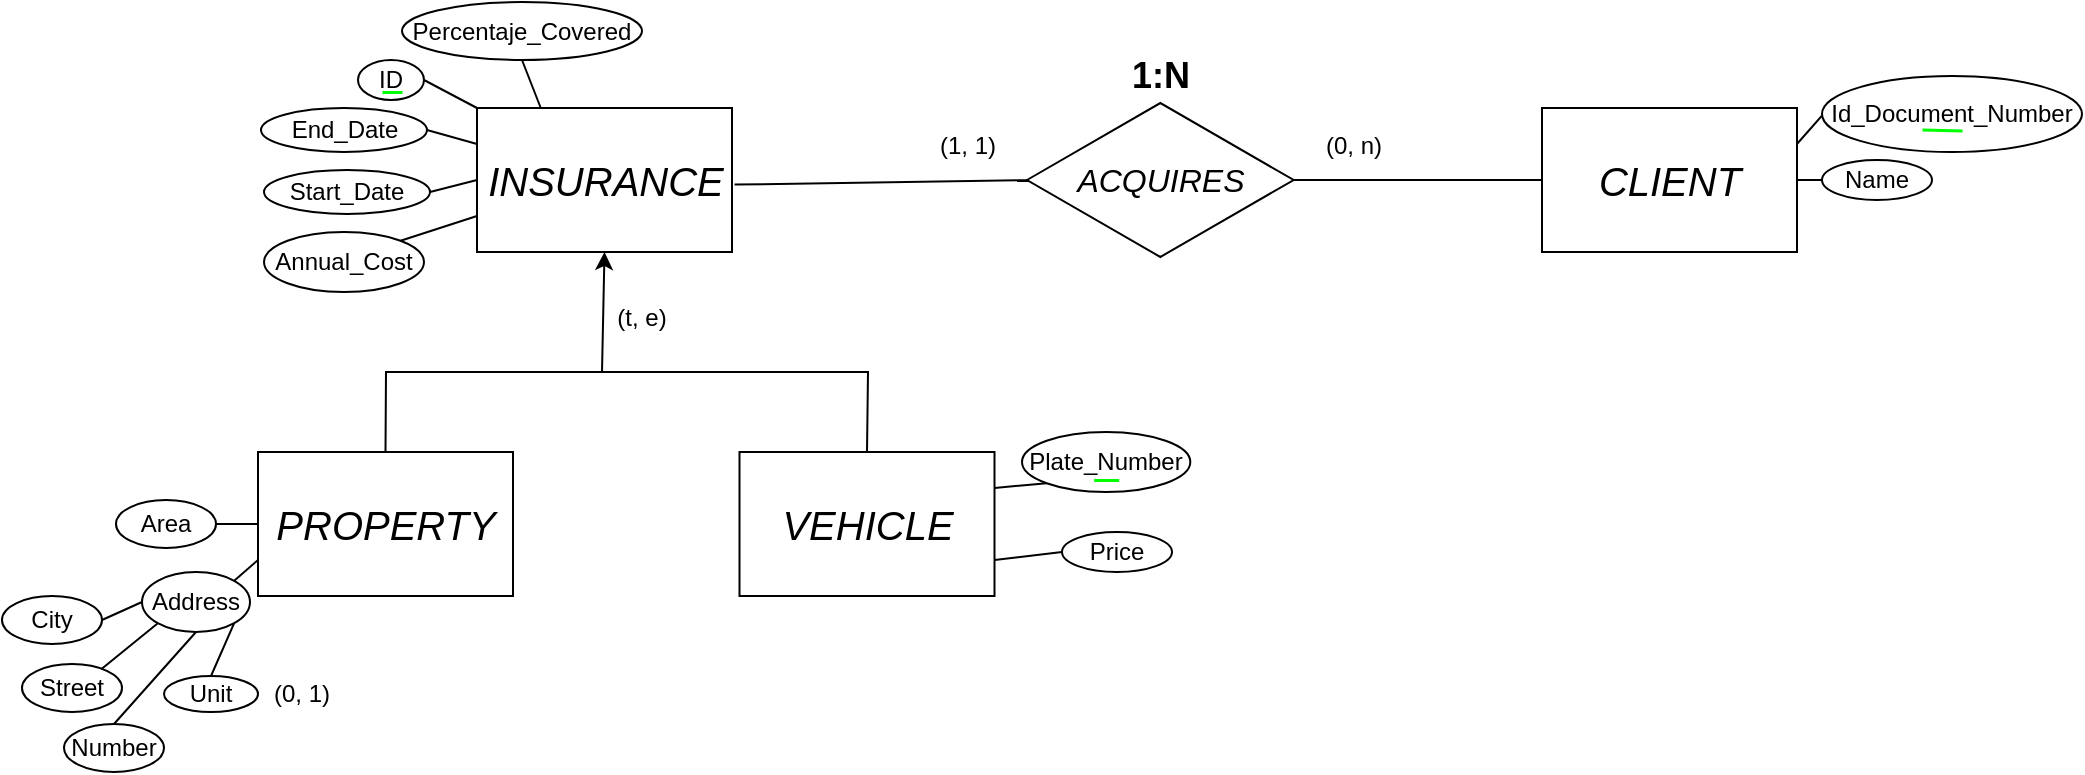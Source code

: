 <mxfile version="24.7.8">
  <diagram name="Página-1" id="oE5SToJG6d0fqBrR_LVp">
    <mxGraphModel dx="118" dy="73" grid="1" gridSize="10" guides="1" tooltips="1" connect="1" arrows="1" fold="1" page="1" pageScale="1" pageWidth="1169" pageHeight="827" math="0" shadow="0">
      <root>
        <mxCell id="0" />
        <mxCell id="1" parent="0" />
        <mxCell id="l5UG1TYHH5k3Dn63BQr8-16" value="Plate_Number" style="ellipse;whiteSpace=wrap;html=1;fillColor=none;" parent="1" vertex="1">
          <mxGeometry x="530.0" y="470" width="84.16" height="30" as="geometry" />
        </mxCell>
        <mxCell id="SnB1N_KesckS_-LBV5Pf-40" value="&lt;span style=&quot;font-size: 20px;&quot;&gt;&lt;i&gt;INSURANCE&lt;/i&gt;&lt;/span&gt;" style="rounded=0;whiteSpace=wrap;html=1;fillColor=none;align=center;" parent="1" vertex="1">
          <mxGeometry x="257.5" y="308" width="127.5" height="72" as="geometry" />
        </mxCell>
        <mxCell id="SnB1N_KesckS_-LBV5Pf-41" value="&lt;i&gt;&lt;font style=&quot;font-size: 16px;&quot;&gt;ACQUIRES&lt;/font&gt;&lt;/i&gt;" style="html=1;whiteSpace=wrap;aspect=fixed;shape=isoRectangle;fillColor=none;" parent="1" vertex="1">
          <mxGeometry x="532.5" y="304" width="133.34" height="80" as="geometry" />
        </mxCell>
        <mxCell id="SnB1N_KesckS_-LBV5Pf-52" value="(1, 1)" style="text;html=1;align=center;verticalAlign=middle;whiteSpace=wrap;rounded=0;" parent="1" vertex="1">
          <mxGeometry x="472.5" y="312" width="60" height="30" as="geometry" />
        </mxCell>
        <mxCell id="SnB1N_KesckS_-LBV5Pf-53" value="(0, n)" style="text;html=1;align=center;verticalAlign=middle;whiteSpace=wrap;rounded=0;" parent="1" vertex="1">
          <mxGeometry x="665.84" y="312" width="60" height="30" as="geometry" />
        </mxCell>
        <mxCell id="SnB1N_KesckS_-LBV5Pf-55" value="" style="endArrow=none;html=1;rounded=0;strokeWidth=1.5;strokeColor=#00ff00;" parent="1" edge="1">
          <mxGeometry width="50" height="50" relative="1" as="geometry">
            <mxPoint x="980" y="318.75" as="sourcePoint" />
            <mxPoint x="1000" y="319.25" as="targetPoint" />
          </mxGeometry>
        </mxCell>
        <mxCell id="SnB1N_KesckS_-LBV5Pf-58" style="edgeStyle=orthogonalEdgeStyle;rounded=0;orthogonalLoop=1;jettySize=auto;html=1;exitX=0.5;exitY=1;exitDx=0;exitDy=0;" parent="1" edge="1">
          <mxGeometry relative="1" as="geometry">
            <mxPoint x="300.0" y="330" as="sourcePoint" />
            <mxPoint x="300.0" y="330" as="targetPoint" />
          </mxGeometry>
        </mxCell>
        <mxCell id="SnB1N_KesckS_-LBV5Pf-65" value="" style="endArrow=none;html=1;rounded=0;strokeWidth=1.5;strokeColor=#00ff00;jumpSize=6;endSize=6;" parent="1" edge="1">
          <mxGeometry width="50" height="50" relative="1" as="geometry">
            <mxPoint x="210" y="300" as="sourcePoint" />
            <mxPoint x="220" y="300" as="targetPoint" />
          </mxGeometry>
        </mxCell>
        <mxCell id="DN17GnSG9GedcZI6rVrl-2" value="&lt;span style=&quot;font-size: 20px;&quot;&gt;&lt;i&gt;CLIENT&lt;/i&gt;&lt;/span&gt;" style="rounded=0;whiteSpace=wrap;html=1;fillColor=none;align=center;" parent="1" vertex="1">
          <mxGeometry x="790" y="308" width="127.5" height="72" as="geometry" />
        </mxCell>
        <mxCell id="DN17GnSG9GedcZI6rVrl-3" value="" style="endArrow=none;html=1;rounded=0;exitX=1.01;exitY=0.532;exitDx=0;exitDy=0;exitPerimeter=0;entryX=0.007;entryY=0.501;entryDx=0;entryDy=0;entryPerimeter=0;" parent="1" source="SnB1N_KesckS_-LBV5Pf-40" target="SnB1N_KesckS_-LBV5Pf-41" edge="1">
          <mxGeometry width="50" height="50" relative="1" as="geometry">
            <mxPoint x="440" y="369" as="sourcePoint" />
            <mxPoint x="530" y="344" as="targetPoint" />
          </mxGeometry>
        </mxCell>
        <mxCell id="DN17GnSG9GedcZI6rVrl-5" value="" style="endArrow=none;html=1;rounded=0;exitX=0.999;exitY=0.5;exitDx=0;exitDy=0;exitPerimeter=0;entryX=0;entryY=0.5;entryDx=0;entryDy=0;" parent="1" source="SnB1N_KesckS_-LBV5Pf-41" target="DN17GnSG9GedcZI6rVrl-2" edge="1">
          <mxGeometry width="50" height="50" relative="1" as="geometry">
            <mxPoint x="665.843" y="345.36" as="sourcePoint" />
            <mxPoint x="826.87" y="354" as="targetPoint" />
          </mxGeometry>
        </mxCell>
        <mxCell id="DN17GnSG9GedcZI6rVrl-18" value="" style="endArrow=none;html=1;rounded=0;entryX=-0.001;entryY=0.525;entryDx=0;entryDy=0;exitX=1;exitY=0.25;exitDx=0;exitDy=0;entryPerimeter=0;" parent="1" source="DN17GnSG9GedcZI6rVrl-2" target="l5UG1TYHH5k3Dn63BQr8-19" edge="1">
          <mxGeometry width="50" height="50" relative="1" as="geometry">
            <mxPoint x="630" y="412" as="sourcePoint" />
            <mxPoint x="949.017" y="303.553" as="targetPoint" />
          </mxGeometry>
        </mxCell>
        <mxCell id="DN17GnSG9GedcZI6rVrl-19" value="" style="endArrow=none;html=1;rounded=0;entryX=0;entryY=0.5;entryDx=0;entryDy=0;exitX=1;exitY=0.5;exitDx=0;exitDy=0;" parent="1" source="DN17GnSG9GedcZI6rVrl-2" target="l5UG1TYHH5k3Dn63BQr8-18" edge="1">
          <mxGeometry width="50" height="50" relative="1" as="geometry">
            <mxPoint x="928" y="318" as="sourcePoint" />
            <mxPoint x="940.0" y="350" as="targetPoint" />
          </mxGeometry>
        </mxCell>
        <mxCell id="DN17GnSG9GedcZI6rVrl-20" value="" style="endArrow=none;html=1;rounded=0;entryX=0.25;entryY=0;entryDx=0;entryDy=0;exitX=0.5;exitY=1;exitDx=0;exitDy=0;" parent="1" source="l5UG1TYHH5k3Dn63BQr8-15" target="SnB1N_KesckS_-LBV5Pf-40" edge="1">
          <mxGeometry width="50" height="50" relative="1" as="geometry">
            <mxPoint x="280" y="290" as="sourcePoint" />
            <mxPoint x="260" y="300" as="targetPoint" />
          </mxGeometry>
        </mxCell>
        <mxCell id="DN17GnSG9GedcZI6rVrl-21" value="" style="endArrow=none;html=1;rounded=0;entryX=0;entryY=0;entryDx=0;entryDy=0;exitX=1;exitY=0.5;exitDx=0;exitDy=0;" parent="1" source="l5UG1TYHH5k3Dn63BQr8-13" target="SnB1N_KesckS_-LBV5Pf-40" edge="1">
          <mxGeometry width="50" height="50" relative="1" as="geometry">
            <mxPoint x="205.0" y="294" as="sourcePoint" />
            <mxPoint x="268" y="318" as="targetPoint" />
          </mxGeometry>
        </mxCell>
        <mxCell id="DN17GnSG9GedcZI6rVrl-22" value="" style="endArrow=none;html=1;rounded=0;entryX=0;entryY=0.25;entryDx=0;entryDy=0;exitX=1;exitY=0.5;exitDx=0;exitDy=0;" parent="1" source="l5UG1TYHH5k3Dn63BQr8-10" target="SnB1N_KesckS_-LBV5Pf-40" edge="1">
          <mxGeometry width="50" height="50" relative="1" as="geometry">
            <mxPoint x="182.0" y="290" as="sourcePoint" />
            <mxPoint x="267" y="336" as="targetPoint" />
          </mxGeometry>
        </mxCell>
        <mxCell id="DN17GnSG9GedcZI6rVrl-23" value="" style="endArrow=none;html=1;rounded=0;entryX=0;entryY=0.5;entryDx=0;entryDy=0;exitX=1;exitY=0.5;exitDx=0;exitDy=0;" parent="1" source="l5UG1TYHH5k3Dn63BQr8-9" target="SnB1N_KesckS_-LBV5Pf-40" edge="1">
          <mxGeometry width="50" height="50" relative="1" as="geometry">
            <mxPoint x="164.92" y="339.08" as="sourcePoint" />
            <mxPoint x="267" y="354" as="targetPoint" />
          </mxGeometry>
        </mxCell>
        <mxCell id="DN17GnSG9GedcZI6rVrl-24" value="" style="endArrow=none;html=1;rounded=0;entryX=0;entryY=0.75;entryDx=0;entryDy=0;exitX=1;exitY=0;exitDx=0;exitDy=0;" parent="1" source="l5UG1TYHH5k3Dn63BQr8-8" target="SnB1N_KesckS_-LBV5Pf-40" edge="1">
          <mxGeometry width="50" height="50" relative="1" as="geometry">
            <mxPoint x="170.577" y="421.423" as="sourcePoint" />
            <mxPoint x="267" y="377" as="targetPoint" />
            <Array as="points" />
          </mxGeometry>
        </mxCell>
        <mxCell id="DN17GnSG9GedcZI6rVrl-30" value="&lt;span style=&quot;font-size: 20px;&quot;&gt;&lt;i&gt;PROPERTY&lt;/i&gt;&lt;/span&gt;" style="rounded=0;whiteSpace=wrap;html=1;fillColor=none;align=center;" parent="1" vertex="1">
          <mxGeometry x="148" y="480" width="127.5" height="72" as="geometry" />
        </mxCell>
        <mxCell id="DN17GnSG9GedcZI6rVrl-31" value="&lt;span style=&quot;font-size: 20px;&quot;&gt;&lt;i&gt;VEHICLE&lt;/i&gt;&lt;/span&gt;" style="rounded=0;whiteSpace=wrap;html=1;fillColor=none;align=center;" parent="1" vertex="1">
          <mxGeometry x="388.75" y="480" width="127.5" height="72" as="geometry" />
        </mxCell>
        <mxCell id="DN17GnSG9GedcZI6rVrl-32" value="" style="endArrow=none;html=1;rounded=0;exitX=0.5;exitY=0;exitDx=0;exitDy=0;entryX=0.5;entryY=0;entryDx=0;entryDy=0;" parent="1" source="DN17GnSG9GedcZI6rVrl-30" target="DN17GnSG9GedcZI6rVrl-31" edge="1">
          <mxGeometry width="50" height="50" relative="1" as="geometry">
            <mxPoint x="131" y="431" as="sourcePoint" />
            <mxPoint x="470" y="440" as="targetPoint" />
            <Array as="points">
              <mxPoint x="212" y="440" />
              <mxPoint x="453" y="440" />
            </Array>
          </mxGeometry>
        </mxCell>
        <mxCell id="DN17GnSG9GedcZI6rVrl-33" value="" style="endArrow=classic;html=1;rounded=0;entryX=0.5;entryY=1;entryDx=0;entryDy=0;" parent="1" target="SnB1N_KesckS_-LBV5Pf-40" edge="1">
          <mxGeometry width="50" height="50" relative="1" as="geometry">
            <mxPoint x="320" y="440" as="sourcePoint" />
            <mxPoint x="410" y="430" as="targetPoint" />
          </mxGeometry>
        </mxCell>
        <mxCell id="DN17GnSG9GedcZI6rVrl-38" value="" style="endArrow=none;html=1;rounded=0;entryX=0;entryY=1;entryDx=0;entryDy=0;exitX=1;exitY=0.25;exitDx=0;exitDy=0;" parent="1" source="DN17GnSG9GedcZI6rVrl-31" target="l5UG1TYHH5k3Dn63BQr8-16" edge="1">
          <mxGeometry width="50" height="50" relative="1" as="geometry">
            <mxPoint x="520" y="480" as="sourcePoint" />
            <mxPoint x="530.0" y="464" as="targetPoint" />
          </mxGeometry>
        </mxCell>
        <mxCell id="DN17GnSG9GedcZI6rVrl-39" value="" style="endArrow=none;html=1;rounded=0;exitX=1;exitY=0.75;exitDx=0;exitDy=0;entryX=0;entryY=0.5;entryDx=0;entryDy=0;" parent="1" source="DN17GnSG9GedcZI6rVrl-31" target="l5UG1TYHH5k3Dn63BQr8-17" edge="1">
          <mxGeometry width="50" height="50" relative="1" as="geometry">
            <mxPoint x="526" y="490" as="sourcePoint" />
            <mxPoint x="550.0" y="540.0" as="targetPoint" />
          </mxGeometry>
        </mxCell>
        <mxCell id="DN17GnSG9GedcZI6rVrl-40" value="" style="endArrow=none;html=1;rounded=0;strokeWidth=1.5;strokeColor=#00ff00;" parent="1" edge="1">
          <mxGeometry width="50" height="50" relative="1" as="geometry">
            <mxPoint x="565.83" y="494" as="sourcePoint" />
            <mxPoint x="578.33" y="494" as="targetPoint" />
          </mxGeometry>
        </mxCell>
        <mxCell id="DN17GnSG9GedcZI6rVrl-42" value="Address" style="ellipse;whiteSpace=wrap;html=1;fillColor=none;" parent="1" vertex="1">
          <mxGeometry x="90" y="540" width="54" height="30" as="geometry" />
        </mxCell>
        <mxCell id="DN17GnSG9GedcZI6rVrl-47" value="" style="endArrow=none;html=1;rounded=0;exitX=1;exitY=0.5;exitDx=0;exitDy=0;entryX=0;entryY=0.5;entryDx=0;entryDy=0;" parent="1" source="l5UG1TYHH5k3Dn63BQr8-6" target="DN17GnSG9GedcZI6rVrl-30" edge="1">
          <mxGeometry width="50" height="50" relative="1" as="geometry">
            <mxPoint x="120" y="516" as="sourcePoint" />
            <mxPoint x="180" y="550" as="targetPoint" />
          </mxGeometry>
        </mxCell>
        <mxCell id="DN17GnSG9GedcZI6rVrl-48" value="" style="endArrow=none;html=1;rounded=0;exitX=1;exitY=0;exitDx=0;exitDy=0;entryX=0;entryY=0.75;entryDx=0;entryDy=0;" parent="1" source="DN17GnSG9GedcZI6rVrl-42" target="DN17GnSG9GedcZI6rVrl-30" edge="1">
          <mxGeometry width="50" height="50" relative="1" as="geometry">
            <mxPoint x="130" y="526" as="sourcePoint" />
            <mxPoint x="158" y="526" as="targetPoint" />
          </mxGeometry>
        </mxCell>
        <mxCell id="DN17GnSG9GedcZI6rVrl-49" value="" style="endArrow=none;html=1;rounded=0;entryX=0;entryY=0.5;entryDx=0;entryDy=0;exitX=1;exitY=0.5;exitDx=0;exitDy=0;" parent="1" source="l5UG1TYHH5k3Dn63BQr8-5" target="DN17GnSG9GedcZI6rVrl-42" edge="1">
          <mxGeometry width="50" height="50" relative="1" as="geometry">
            <mxPoint x="60" y="570" as="sourcePoint" />
            <mxPoint x="82" y="578" as="targetPoint" />
          </mxGeometry>
        </mxCell>
        <mxCell id="DN17GnSG9GedcZI6rVrl-51" value="" style="endArrow=none;html=1;rounded=0;exitX=0.792;exitY=0.108;exitDx=0;exitDy=0;entryX=0;entryY=1;entryDx=0;entryDy=0;exitPerimeter=0;" parent="1" source="l5UG1TYHH5k3Dn63BQr8-4" target="DN17GnSG9GedcZI6rVrl-42" edge="1">
          <mxGeometry width="50" height="50" relative="1" as="geometry">
            <mxPoint x="48.142" y="605.858" as="sourcePoint" />
            <mxPoint x="91" y="584" as="targetPoint" />
            <Array as="points" />
          </mxGeometry>
        </mxCell>
        <mxCell id="DN17GnSG9GedcZI6rVrl-52" value="" style="endArrow=none;html=1;rounded=0;exitX=0.5;exitY=0;exitDx=0;exitDy=0;entryX=0.5;entryY=1;entryDx=0;entryDy=0;" parent="1" source="l5UG1TYHH5k3Dn63BQr8-3" target="DN17GnSG9GedcZI6rVrl-42" edge="1">
          <mxGeometry width="50" height="50" relative="1" as="geometry">
            <mxPoint x="55" y="640" as="sourcePoint" />
            <mxPoint x="80" y="600" as="targetPoint" />
          </mxGeometry>
        </mxCell>
        <mxCell id="DN17GnSG9GedcZI6rVrl-53" value="" style="endArrow=none;html=1;rounded=0;exitX=0.5;exitY=0;exitDx=0;exitDy=0;entryX=1;entryY=1;entryDx=0;entryDy=0;" parent="1" source="l5UG1TYHH5k3Dn63BQr8-1" target="DN17GnSG9GedcZI6rVrl-42" edge="1">
          <mxGeometry width="50" height="50" relative="1" as="geometry">
            <mxPoint x="95" y="620" as="sourcePoint" />
            <mxPoint x="91" y="606" as="targetPoint" />
            <Array as="points" />
          </mxGeometry>
        </mxCell>
        <mxCell id="DN17GnSG9GedcZI6rVrl-55" value="(0, 1)" style="text;html=1;align=center;verticalAlign=middle;whiteSpace=wrap;rounded=0;" parent="1" vertex="1">
          <mxGeometry x="140" y="586" width="60" height="30" as="geometry" />
        </mxCell>
        <mxCell id="DN17GnSG9GedcZI6rVrl-56" value="(t, e)" style="text;html=1;align=center;verticalAlign=middle;whiteSpace=wrap;rounded=0;" parent="1" vertex="1">
          <mxGeometry x="310" y="398" width="60" height="30" as="geometry" />
        </mxCell>
        <mxCell id="l5UG1TYHH5k3Dn63BQr8-1" value="Unit" style="ellipse;whiteSpace=wrap;html=1;fillColor=none;" parent="1" vertex="1">
          <mxGeometry x="101" y="592" width="47" height="18" as="geometry" />
        </mxCell>
        <mxCell id="l5UG1TYHH5k3Dn63BQr8-3" value="Number" style="ellipse;whiteSpace=wrap;html=1;fillColor=none;" parent="1" vertex="1">
          <mxGeometry x="51" y="616" width="50" height="24" as="geometry" />
        </mxCell>
        <mxCell id="l5UG1TYHH5k3Dn63BQr8-4" value="Street" style="ellipse;whiteSpace=wrap;html=1;fillColor=none;" parent="1" vertex="1">
          <mxGeometry x="30" y="586" width="50" height="24" as="geometry" />
        </mxCell>
        <mxCell id="l5UG1TYHH5k3Dn63BQr8-5" value="City" style="ellipse;whiteSpace=wrap;html=1;fillColor=none;" parent="1" vertex="1">
          <mxGeometry x="20" y="552" width="50" height="24" as="geometry" />
        </mxCell>
        <mxCell id="l5UG1TYHH5k3Dn63BQr8-6" value="Area" style="ellipse;whiteSpace=wrap;html=1;fillColor=none;" parent="1" vertex="1">
          <mxGeometry x="77" y="504" width="50" height="24" as="geometry" />
        </mxCell>
        <mxCell id="l5UG1TYHH5k3Dn63BQr8-8" value="Annual_Cost" style="ellipse;whiteSpace=wrap;html=1;fillColor=none;" parent="1" vertex="1">
          <mxGeometry x="151" y="370" width="80" height="30" as="geometry" />
        </mxCell>
        <mxCell id="l5UG1TYHH5k3Dn63BQr8-9" value="Start_Date" style="ellipse;whiteSpace=wrap;html=1;fillColor=none;" parent="1" vertex="1">
          <mxGeometry x="151" y="339" width="83" height="22" as="geometry" />
        </mxCell>
        <mxCell id="l5UG1TYHH5k3Dn63BQr8-10" value="End_Date" style="ellipse;whiteSpace=wrap;html=1;fillColor=none;" parent="1" vertex="1">
          <mxGeometry x="149.5" y="308" width="83" height="22" as="geometry" />
        </mxCell>
        <mxCell id="l5UG1TYHH5k3Dn63BQr8-13" value="ID" style="ellipse;whiteSpace=wrap;html=1;fillColor=none;" parent="1" vertex="1">
          <mxGeometry x="198" y="284" width="33" height="20" as="geometry" />
        </mxCell>
        <mxCell id="l5UG1TYHH5k3Dn63BQr8-15" value="Percentaje_Covered" style="ellipse;whiteSpace=wrap;html=1;fillColor=none;" parent="1" vertex="1">
          <mxGeometry x="220" y="255" width="120" height="29" as="geometry" />
        </mxCell>
        <mxCell id="l5UG1TYHH5k3Dn63BQr8-17" value="Price" style="ellipse;whiteSpace=wrap;html=1;fillColor=none;" parent="1" vertex="1">
          <mxGeometry x="550" y="520" width="55" height="20" as="geometry" />
        </mxCell>
        <mxCell id="l5UG1TYHH5k3Dn63BQr8-18" value="Name" style="ellipse;whiteSpace=wrap;html=1;fillColor=none;" parent="1" vertex="1">
          <mxGeometry x="930" y="334" width="55" height="20" as="geometry" />
        </mxCell>
        <mxCell id="l5UG1TYHH5k3Dn63BQr8-19" value="Id_Document_Number" style="ellipse;whiteSpace=wrap;html=1;fillColor=none;" parent="1" vertex="1">
          <mxGeometry x="930" y="292" width="130" height="38" as="geometry" />
        </mxCell>
        <mxCell id="1g392YCfJYknkTo4fxpk-1" value="&lt;b style=&quot;font-size: 18px;&quot;&gt;1:N&lt;/b&gt;" style="text;html=1;align=center;verticalAlign=middle;whiteSpace=wrap;rounded=0;fontSize=18;" vertex="1" parent="1">
          <mxGeometry x="572.5" y="280.5" width="53.33" height="23.5" as="geometry" />
        </mxCell>
      </root>
    </mxGraphModel>
  </diagram>
</mxfile>
